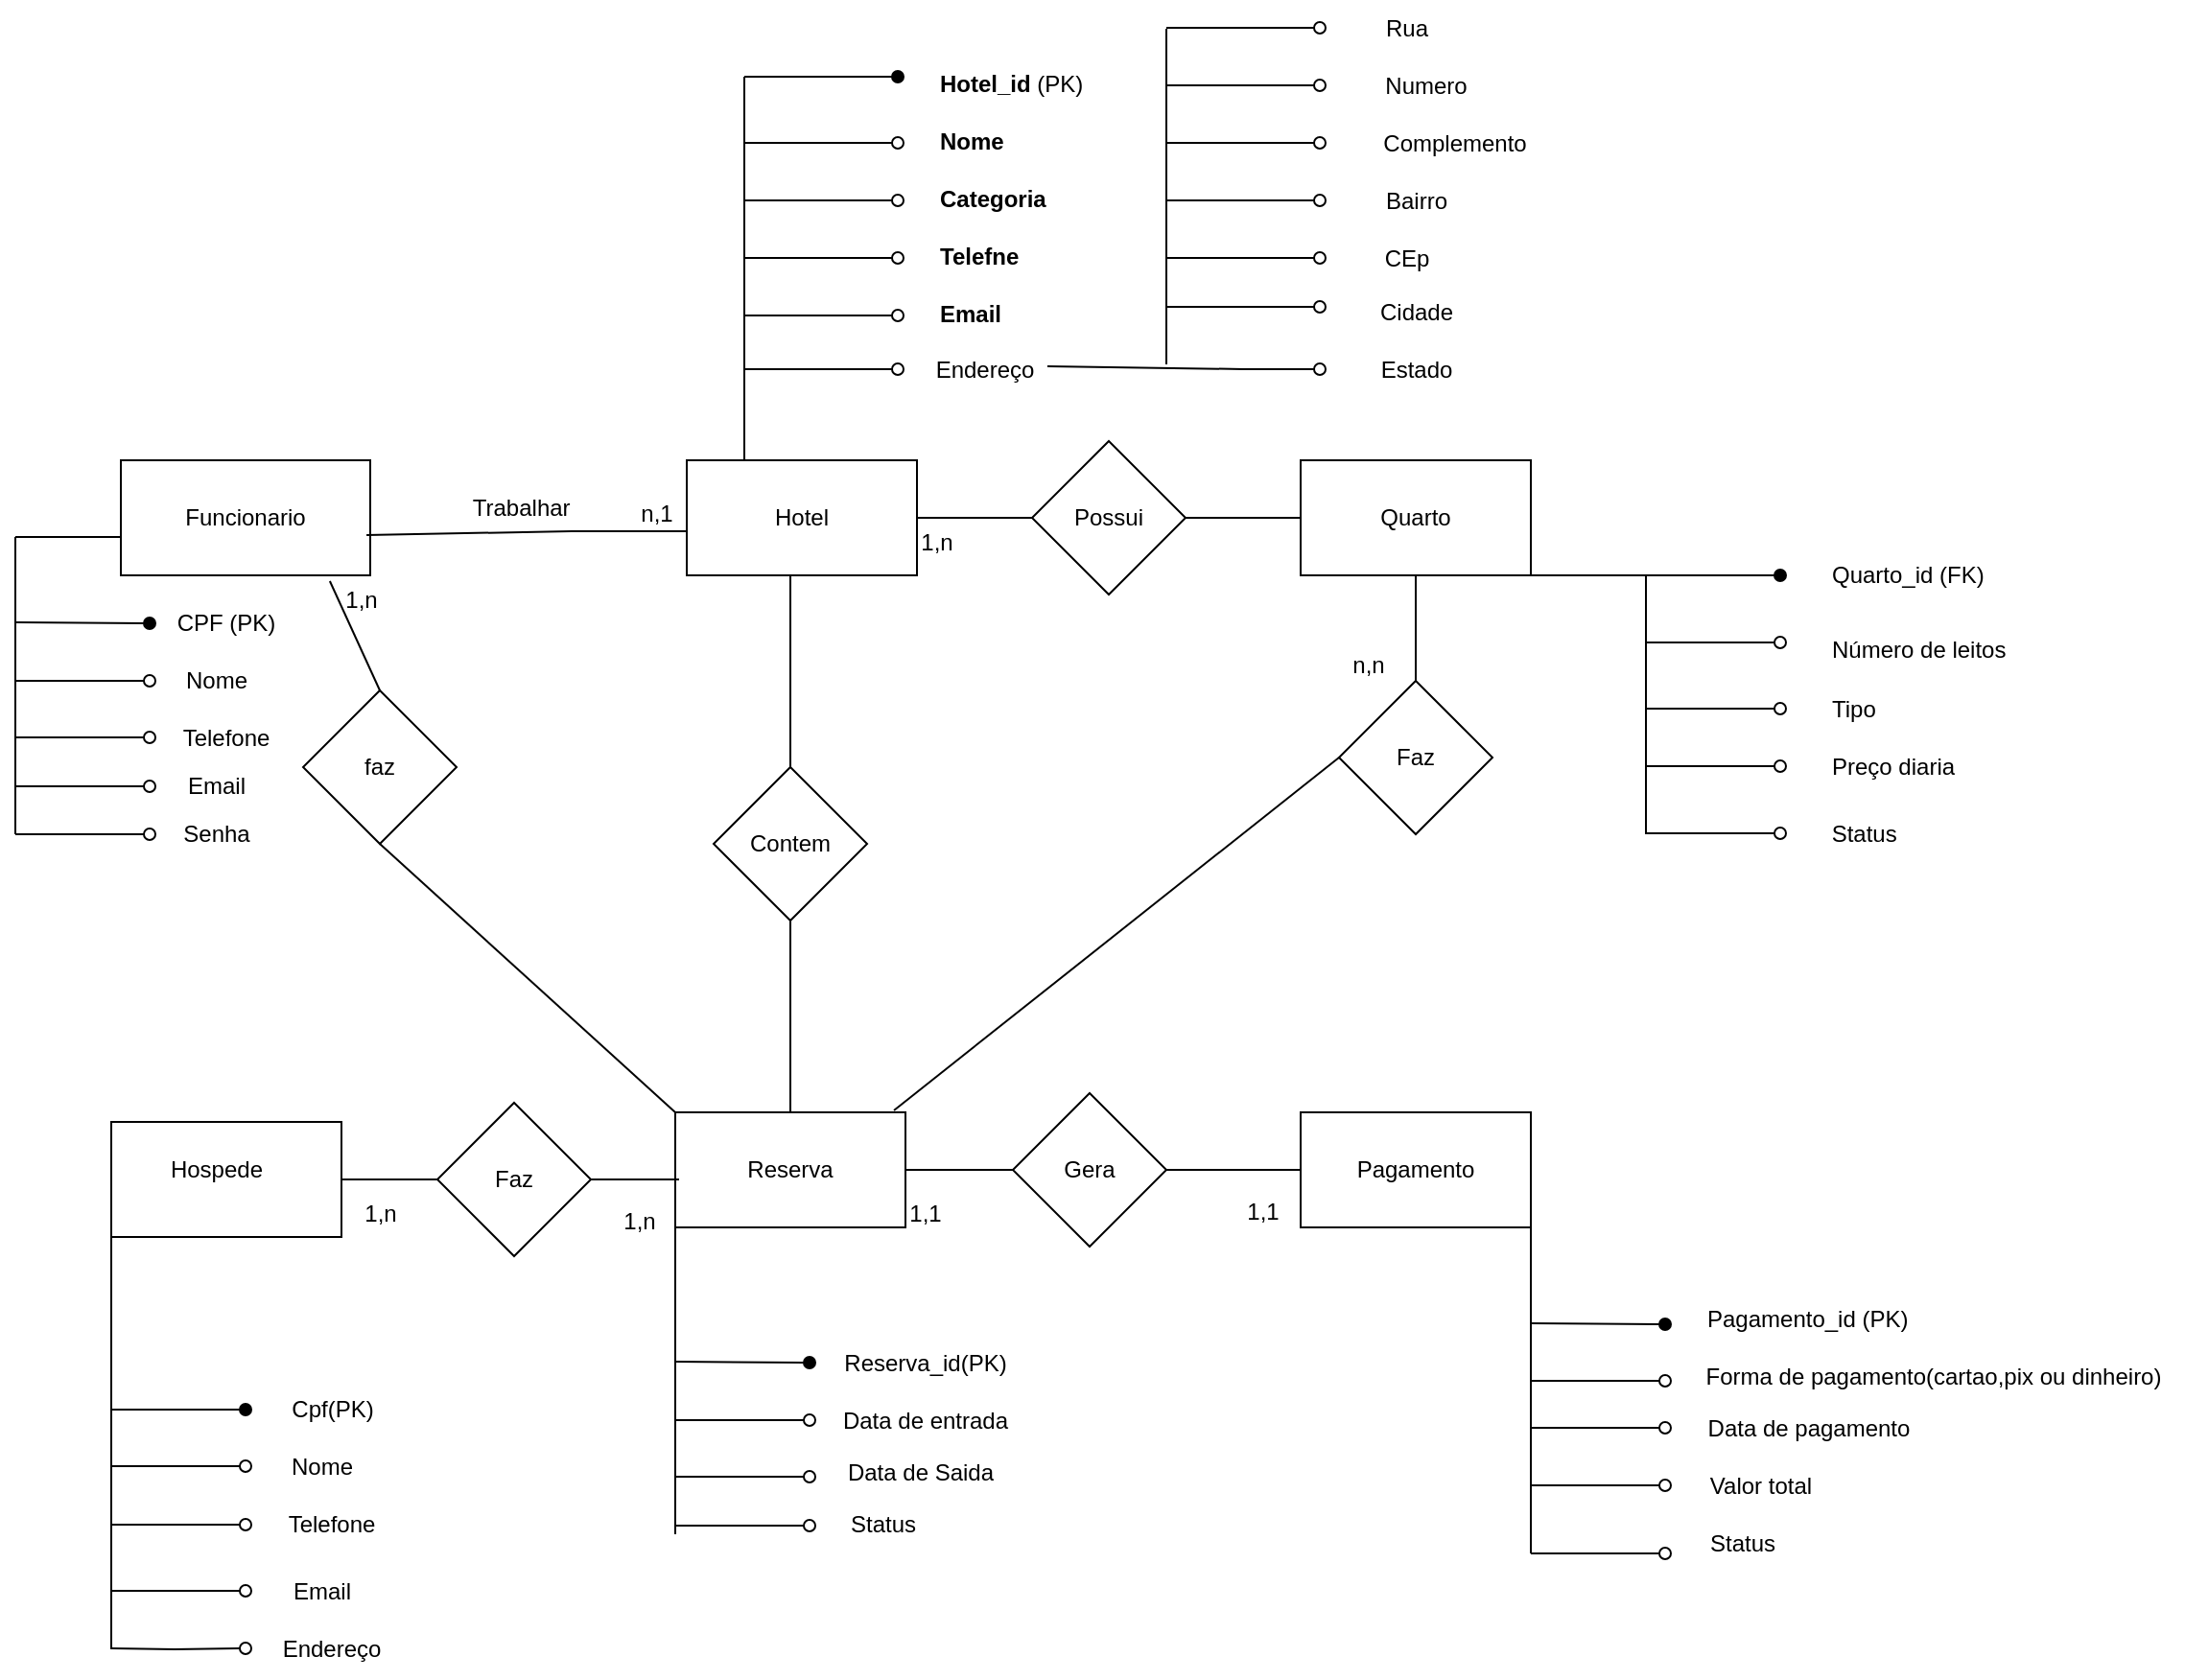 <mxfile version="27.1.6">
  <diagram name="Página-1" id="swd6OtEg_je-IARhZCvN">
    <mxGraphModel dx="1426" dy="829" grid="1" gridSize="10" guides="1" tooltips="1" connect="1" arrows="1" fold="1" page="1" pageScale="1" pageWidth="827" pageHeight="1169" math="0" shadow="0">
      <root>
        <mxCell id="0" />
        <mxCell id="1" parent="0" />
        <mxCell id="vlW-Dl2YAiz6_NuLxh2I-3" value="" style="rounded=0;whiteSpace=wrap;html=1;" vertex="1" parent="1">
          <mxGeometry x="354" y="590" width="120" height="60" as="geometry" />
        </mxCell>
        <mxCell id="vlW-Dl2YAiz6_NuLxh2I-4" value="" style="rounded=0;whiteSpace=wrap;html=1;" vertex="1" parent="1">
          <mxGeometry x="60" y="595" width="120" height="60" as="geometry" />
        </mxCell>
        <mxCell id="vlW-Dl2YAiz6_NuLxh2I-5" value="" style="rounded=0;whiteSpace=wrap;html=1;" vertex="1" parent="1">
          <mxGeometry x="680" y="590" width="120" height="60" as="geometry" />
        </mxCell>
        <mxCell id="vlW-Dl2YAiz6_NuLxh2I-6" value="" style="rounded=0;whiteSpace=wrap;html=1;" vertex="1" parent="1">
          <mxGeometry x="680" y="250" width="120" height="60" as="geometry" />
        </mxCell>
        <mxCell id="vlW-Dl2YAiz6_NuLxh2I-7" value="Hotel" style="rounded=0;whiteSpace=wrap;html=1;" vertex="1" parent="1">
          <mxGeometry x="360" y="250" width="120" height="60" as="geometry" />
        </mxCell>
        <mxCell id="vlW-Dl2YAiz6_NuLxh2I-8" value="&lt;font style=&quot;vertical-align: inherit;&quot;&gt;&lt;font style=&quot;vertical-align: inherit;&quot;&gt;Funcionario&lt;/font&gt;&lt;/font&gt;" style="rounded=0;whiteSpace=wrap;html=1;" vertex="1" parent="1">
          <mxGeometry x="65" y="250" width="130" height="60" as="geometry" />
        </mxCell>
        <mxCell id="vlW-Dl2YAiz6_NuLxh2I-9" value="" style="rhombus;whiteSpace=wrap;html=1;" vertex="1" parent="1">
          <mxGeometry x="530" y="580" width="80" height="80" as="geometry" />
        </mxCell>
        <mxCell id="vlW-Dl2YAiz6_NuLxh2I-10" value="Possui" style="rhombus;whiteSpace=wrap;html=1;" vertex="1" parent="1">
          <mxGeometry x="540" y="240" width="80" height="80" as="geometry" />
        </mxCell>
        <mxCell id="vlW-Dl2YAiz6_NuLxh2I-11" value="Nome" style="text;html=1;align=center;verticalAlign=middle;whiteSpace=wrap;rounded=0;" vertex="1" parent="1">
          <mxGeometry x="85" y="350" width="60" height="30" as="geometry" />
        </mxCell>
        <mxCell id="vlW-Dl2YAiz6_NuLxh2I-12" value="Pagamento" style="text;html=1;align=center;verticalAlign=middle;whiteSpace=wrap;rounded=0;" vertex="1" parent="1">
          <mxGeometry x="710" y="605" width="60" height="30" as="geometry" />
        </mxCell>
        <mxCell id="vlW-Dl2YAiz6_NuLxh2I-13" value="Gera" style="text;html=1;align=center;verticalAlign=middle;whiteSpace=wrap;rounded=0;" vertex="1" parent="1">
          <mxGeometry x="540" y="605" width="60" height="30" as="geometry" />
        </mxCell>
        <mxCell id="vlW-Dl2YAiz6_NuLxh2I-14" value="Reserva" style="text;html=1;align=center;verticalAlign=middle;whiteSpace=wrap;rounded=0;" vertex="1" parent="1">
          <mxGeometry x="384" y="605" width="60" height="30" as="geometry" />
        </mxCell>
        <mxCell id="vlW-Dl2YAiz6_NuLxh2I-15" value="Hospede" style="text;html=1;align=center;verticalAlign=middle;whiteSpace=wrap;rounded=0;" vertex="1" parent="1">
          <mxGeometry x="85" y="605" width="60" height="30" as="geometry" />
        </mxCell>
        <mxCell id="vlW-Dl2YAiz6_NuLxh2I-16" value="" style="endArrow=none;html=1;rounded=0;" edge="1" parent="1">
          <mxGeometry width="50" height="50" relative="1" as="geometry">
            <mxPoint x="185" y="550" as="sourcePoint" />
            <mxPoint x="185" y="550" as="targetPoint" />
          </mxGeometry>
        </mxCell>
        <mxCell id="vlW-Dl2YAiz6_NuLxh2I-17" value="" style="endArrow=none;html=1;rounded=0;" edge="1" parent="1">
          <mxGeometry width="50" height="50" relative="1" as="geometry">
            <mxPoint x="85" y="550" as="sourcePoint" />
            <mxPoint x="85" y="550" as="targetPoint" />
          </mxGeometry>
        </mxCell>
        <mxCell id="vlW-Dl2YAiz6_NuLxh2I-18" value="" style="endArrow=none;html=1;rounded=0;" edge="1" parent="1" source="vlW-Dl2YAiz6_NuLxh2I-20">
          <mxGeometry width="50" height="50" relative="1" as="geometry">
            <mxPoint x="190" y="615" as="sourcePoint" />
            <mxPoint x="356" y="625" as="targetPoint" />
          </mxGeometry>
        </mxCell>
        <mxCell id="vlW-Dl2YAiz6_NuLxh2I-19" value="" style="endArrow=none;html=1;rounded=0;exitX=1;exitY=0.5;exitDx=0;exitDy=0;" edge="1" parent="1" source="vlW-Dl2YAiz6_NuLxh2I-4" target="vlW-Dl2YAiz6_NuLxh2I-20">
          <mxGeometry width="50" height="50" relative="1" as="geometry">
            <mxPoint x="190" y="615" as="sourcePoint" />
            <mxPoint x="260" y="615" as="targetPoint" />
          </mxGeometry>
        </mxCell>
        <mxCell id="vlW-Dl2YAiz6_NuLxh2I-20" value="Faz" style="rhombus;whiteSpace=wrap;html=1;" vertex="1" parent="1">
          <mxGeometry x="230" y="585" width="80" height="80" as="geometry" />
        </mxCell>
        <mxCell id="vlW-Dl2YAiz6_NuLxh2I-21" value="" style="endArrow=none;html=1;rounded=0;entryX=0;entryY=0.5;entryDx=0;entryDy=0;exitX=1;exitY=0.5;exitDx=0;exitDy=0;" edge="1" parent="1" source="vlW-Dl2YAiz6_NuLxh2I-10" target="vlW-Dl2YAiz6_NuLxh2I-6">
          <mxGeometry width="50" height="50" relative="1" as="geometry">
            <mxPoint x="630" y="320" as="sourcePoint" />
            <mxPoint x="690" y="280" as="targetPoint" />
          </mxGeometry>
        </mxCell>
        <mxCell id="vlW-Dl2YAiz6_NuLxh2I-22" value="" style="endArrow=none;html=1;rounded=0;entryX=0;entryY=0.5;entryDx=0;entryDy=0;exitX=1;exitY=0.5;exitDx=0;exitDy=0;" edge="1" parent="1" source="vlW-Dl2YAiz6_NuLxh2I-7" target="vlW-Dl2YAiz6_NuLxh2I-10">
          <mxGeometry width="50" height="50" relative="1" as="geometry">
            <mxPoint x="474" y="300" as="sourcePoint" />
            <mxPoint x="524" y="250" as="targetPoint" />
          </mxGeometry>
        </mxCell>
        <mxCell id="vlW-Dl2YAiz6_NuLxh2I-23" value="" style="endArrow=none;html=1;rounded=0;startArrow=oval;startFill=1;" edge="1" parent="1">
          <mxGeometry width="50" height="50" relative="1" as="geometry">
            <mxPoint x="80" y="335" as="sourcePoint" />
            <mxPoint x="10" y="334.5" as="targetPoint" />
          </mxGeometry>
        </mxCell>
        <mxCell id="vlW-Dl2YAiz6_NuLxh2I-24" value="" style="endArrow=none;html=1;rounded=0;startArrow=oval;startFill=0;" edge="1" parent="1">
          <mxGeometry width="50" height="50" relative="1" as="geometry">
            <mxPoint x="80" y="365" as="sourcePoint" />
            <mxPoint x="10" y="365" as="targetPoint" />
          </mxGeometry>
        </mxCell>
        <mxCell id="vlW-Dl2YAiz6_NuLxh2I-25" value="" style="endArrow=none;html=1;rounded=0;startArrow=oval;startFill=0;" edge="1" parent="1">
          <mxGeometry width="50" height="50" relative="1" as="geometry">
            <mxPoint x="80" y="394.5" as="sourcePoint" />
            <mxPoint x="10" y="394.5" as="targetPoint" />
          </mxGeometry>
        </mxCell>
        <mxCell id="vlW-Dl2YAiz6_NuLxh2I-26" value="" style="endArrow=none;html=1;rounded=0;startArrow=oval;startFill=0;" edge="1" parent="1">
          <mxGeometry width="50" height="50" relative="1" as="geometry">
            <mxPoint x="80" y="420" as="sourcePoint" />
            <mxPoint x="10" y="420" as="targetPoint" />
          </mxGeometry>
        </mxCell>
        <mxCell id="vlW-Dl2YAiz6_NuLxh2I-27" value="" style="endArrow=none;html=1;rounded=0;startArrow=oval;startFill=0;" edge="1" parent="1">
          <mxGeometry width="50" height="50" relative="1" as="geometry">
            <mxPoint x="80" y="445" as="sourcePoint" />
            <mxPoint x="10" y="445" as="targetPoint" />
          </mxGeometry>
        </mxCell>
        <mxCell id="vlW-Dl2YAiz6_NuLxh2I-28" value="Email" style="text;html=1;align=center;verticalAlign=middle;whiteSpace=wrap;rounded=0;" vertex="1" parent="1">
          <mxGeometry x="85" y="395" width="60" height="50" as="geometry" />
        </mxCell>
        <mxCell id="vlW-Dl2YAiz6_NuLxh2I-29" value="Senha" style="text;html=1;align=center;verticalAlign=middle;whiteSpace=wrap;rounded=0;" vertex="1" parent="1">
          <mxGeometry x="85" y="430" width="60" height="30" as="geometry" />
        </mxCell>
        <mxCell id="vlW-Dl2YAiz6_NuLxh2I-30" value="Telefone" style="text;html=1;align=center;verticalAlign=middle;whiteSpace=wrap;rounded=0;" vertex="1" parent="1">
          <mxGeometry x="90" y="380" width="60" height="30" as="geometry" />
        </mxCell>
        <mxCell id="vlW-Dl2YAiz6_NuLxh2I-31" value="CPF (PK)" style="text;html=1;align=center;verticalAlign=middle;whiteSpace=wrap;rounded=0;" vertex="1" parent="1">
          <mxGeometry x="90" y="320" width="60" height="30" as="geometry" />
        </mxCell>
        <mxCell id="vlW-Dl2YAiz6_NuLxh2I-32" value="" style="endArrow=none;html=1;rounded=0;" edge="1" parent="1">
          <mxGeometry width="50" height="50" relative="1" as="geometry">
            <mxPoint x="10" y="445" as="sourcePoint" />
            <mxPoint x="10" y="290" as="targetPoint" />
          </mxGeometry>
        </mxCell>
        <mxCell id="vlW-Dl2YAiz6_NuLxh2I-33" value="" style="endArrow=none;html=1;rounded=0;" edge="1" parent="1">
          <mxGeometry width="50" height="50" relative="1" as="geometry">
            <mxPoint x="10" y="290" as="sourcePoint" />
            <mxPoint x="65" y="290" as="targetPoint" />
          </mxGeometry>
        </mxCell>
        <mxCell id="vlW-Dl2YAiz6_NuLxh2I-34" value="" style="endArrow=none;html=1;rounded=0;exitX=0.985;exitY=0.65;exitDx=0;exitDy=0;exitPerimeter=0;entryX=0;entryY=0.617;entryDx=0;entryDy=0;entryPerimeter=0;" edge="1" parent="1" source="vlW-Dl2YAiz6_NuLxh2I-8" target="vlW-Dl2YAiz6_NuLxh2I-7">
          <mxGeometry width="50" height="50" relative="1" as="geometry">
            <mxPoint x="310" y="320" as="sourcePoint" />
            <mxPoint x="330" y="250" as="targetPoint" />
            <Array as="points">
              <mxPoint x="300" y="287" />
            </Array>
          </mxGeometry>
        </mxCell>
        <mxCell id="vlW-Dl2YAiz6_NuLxh2I-35" value="&lt;font style=&quot;vertical-align: inherit;&quot;&gt;&lt;font style=&quot;vertical-align: inherit;&quot;&gt;Trabalhar&amp;nbsp;&lt;/font&gt;&lt;/font&gt;" style="text;html=1;align=center;verticalAlign=middle;resizable=0;points=[];autosize=1;strokeColor=none;fillColor=none;" vertex="1" parent="1">
          <mxGeometry x="235" y="260" width="80" height="30" as="geometry" />
        </mxCell>
        <mxCell id="vlW-Dl2YAiz6_NuLxh2I-36" value="Quarto" style="text;html=1;align=center;verticalAlign=middle;whiteSpace=wrap;rounded=0;" vertex="1" parent="1">
          <mxGeometry x="710" y="265" width="60" height="30" as="geometry" />
        </mxCell>
        <mxCell id="vlW-Dl2YAiz6_NuLxh2I-37" value="" style="endArrow=none;html=1;rounded=0;startArrow=oval;startFill=1;entryX=1;entryY=1;entryDx=0;entryDy=0;" edge="1" parent="1" target="vlW-Dl2YAiz6_NuLxh2I-6">
          <mxGeometry width="50" height="50" relative="1" as="geometry">
            <mxPoint x="930" y="310" as="sourcePoint" />
            <mxPoint x="860" y="309.5" as="targetPoint" />
          </mxGeometry>
        </mxCell>
        <mxCell id="vlW-Dl2YAiz6_NuLxh2I-38" value="" style="endArrow=none;html=1;rounded=0;startArrow=oval;startFill=0;" edge="1" parent="1">
          <mxGeometry width="50" height="50" relative="1" as="geometry">
            <mxPoint x="930" y="345" as="sourcePoint" />
            <mxPoint x="860" y="345" as="targetPoint" />
          </mxGeometry>
        </mxCell>
        <mxCell id="vlW-Dl2YAiz6_NuLxh2I-39" value="" style="endArrow=none;html=1;rounded=0;startArrow=oval;startFill=0;" edge="1" parent="1">
          <mxGeometry width="50" height="50" relative="1" as="geometry">
            <mxPoint x="930" y="379.5" as="sourcePoint" />
            <mxPoint x="860" y="379.5" as="targetPoint" />
          </mxGeometry>
        </mxCell>
        <mxCell id="vlW-Dl2YAiz6_NuLxh2I-40" value="" style="endArrow=none;html=1;rounded=0;startArrow=oval;startFill=0;" edge="1" parent="1">
          <mxGeometry width="50" height="50" relative="1" as="geometry">
            <mxPoint x="930" y="409.5" as="sourcePoint" />
            <mxPoint x="860" y="409.5" as="targetPoint" />
          </mxGeometry>
        </mxCell>
        <mxCell id="vlW-Dl2YAiz6_NuLxh2I-41" value="" style="endArrow=none;html=1;rounded=0;startArrow=oval;startFill=0;" edge="1" parent="1">
          <mxGeometry width="50" height="50" relative="1" as="geometry">
            <mxPoint x="930" y="444.5" as="sourcePoint" />
            <mxPoint x="860" y="444.5" as="targetPoint" />
            <Array as="points">
              <mxPoint x="900" y="444.5" />
            </Array>
          </mxGeometry>
        </mxCell>
        <mxCell id="vlW-Dl2YAiz6_NuLxh2I-42" value="Quarto_id (FK)" style="text;html=1;align=left;verticalAlign=middle;resizable=0;points=[];autosize=1;strokeColor=none;fillColor=none;" vertex="1" parent="1">
          <mxGeometry x="955" y="295" width="100" height="30" as="geometry" />
        </mxCell>
        <mxCell id="vlW-Dl2YAiz6_NuLxh2I-43" value="Número de leitos" style="text;whiteSpace=wrap;align=left;" vertex="1" parent="1">
          <mxGeometry x="955" y="335" width="110" height="40" as="geometry" />
        </mxCell>
        <mxCell id="vlW-Dl2YAiz6_NuLxh2I-44" value="Tipo&amp;nbsp;" style="text;html=1;align=left;verticalAlign=middle;resizable=0;points=[];autosize=1;strokeColor=none;fillColor=none;" vertex="1" parent="1">
          <mxGeometry x="955" y="365" width="50" height="30" as="geometry" />
        </mxCell>
        <mxCell id="vlW-Dl2YAiz6_NuLxh2I-45" value="Preço diaria" style="text;html=1;align=left;verticalAlign=middle;resizable=0;points=[];autosize=1;strokeColor=none;fillColor=none;" vertex="1" parent="1">
          <mxGeometry x="955" y="395" width="90" height="30" as="geometry" />
        </mxCell>
        <mxCell id="vlW-Dl2YAiz6_NuLxh2I-46" value="Status&amp;nbsp;" style="text;html=1;align=center;verticalAlign=middle;resizable=0;points=[];autosize=1;strokeColor=none;fillColor=none;" vertex="1" parent="1">
          <mxGeometry x="945" y="430" width="60" height="30" as="geometry" />
        </mxCell>
        <mxCell id="vlW-Dl2YAiz6_NuLxh2I-47" value="" style="endArrow=none;html=1;rounded=0;startArrow=oval;startFill=1;" edge="1" parent="1">
          <mxGeometry width="50" height="50" relative="1" as="geometry">
            <mxPoint x="470" y="50" as="sourcePoint" />
            <mxPoint x="390" y="50" as="targetPoint" />
          </mxGeometry>
        </mxCell>
        <mxCell id="vlW-Dl2YAiz6_NuLxh2I-48" value="" style="endArrow=none;html=1;rounded=0;startArrow=oval;startFill=0;" edge="1" parent="1">
          <mxGeometry width="50" height="50" relative="1" as="geometry">
            <mxPoint x="470" y="144.5" as="sourcePoint" />
            <mxPoint x="390" y="144.5" as="targetPoint" />
          </mxGeometry>
        </mxCell>
        <mxCell id="vlW-Dl2YAiz6_NuLxh2I-49" value="" style="endArrow=none;html=1;rounded=0;startArrow=oval;startFill=0;" edge="1" parent="1">
          <mxGeometry width="50" height="50" relative="1" as="geometry">
            <mxPoint x="470" y="174.5" as="sourcePoint" />
            <mxPoint x="390" y="174.5" as="targetPoint" />
            <Array as="points">
              <mxPoint x="430" y="174.5" />
            </Array>
          </mxGeometry>
        </mxCell>
        <mxCell id="vlW-Dl2YAiz6_NuLxh2I-50" value="" style="endArrow=none;html=1;rounded=0;startArrow=oval;startFill=0;" edge="1" parent="1">
          <mxGeometry width="50" height="50" relative="1" as="geometry">
            <mxPoint x="470" y="114.5" as="sourcePoint" />
            <mxPoint x="390" y="114.5" as="targetPoint" />
          </mxGeometry>
        </mxCell>
        <mxCell id="vlW-Dl2YAiz6_NuLxh2I-51" value="" style="endArrow=none;html=1;rounded=0;startArrow=oval;startFill=0;" edge="1" parent="1">
          <mxGeometry width="50" height="50" relative="1" as="geometry">
            <mxPoint x="470" y="84.5" as="sourcePoint" />
            <mxPoint x="390" y="84.5" as="targetPoint" />
          </mxGeometry>
        </mxCell>
        <mxCell id="vlW-Dl2YAiz6_NuLxh2I-52" value="&lt;strong data-start=&quot;353&quot; data-end=&quot;365&quot;&gt;Hotel_id&lt;/strong&gt; (PK)" style="text;whiteSpace=wrap;html=1;" vertex="1" parent="1">
          <mxGeometry x="490" y="40" width="110" height="40" as="geometry" />
        </mxCell>
        <mxCell id="vlW-Dl2YAiz6_NuLxh2I-53" value="&lt;b&gt;Nome&lt;/b&gt;" style="text;whiteSpace=wrap;html=1;" vertex="1" parent="1">
          <mxGeometry x="490" y="70" width="110" height="40" as="geometry" />
        </mxCell>
        <mxCell id="vlW-Dl2YAiz6_NuLxh2I-54" value="&lt;b&gt;Categoria&lt;/b&gt;" style="text;whiteSpace=wrap;html=1;" vertex="1" parent="1">
          <mxGeometry x="490" y="100" width="110" height="40" as="geometry" />
        </mxCell>
        <mxCell id="vlW-Dl2YAiz6_NuLxh2I-55" value="&lt;b&gt;Telefne&lt;/b&gt;" style="text;whiteSpace=wrap;html=1;" vertex="1" parent="1">
          <mxGeometry x="490" y="130" width="110" height="40" as="geometry" />
        </mxCell>
        <mxCell id="vlW-Dl2YAiz6_NuLxh2I-56" value="&lt;b&gt;Email&lt;/b&gt;" style="text;whiteSpace=wrap;html=1;" vertex="1" parent="1">
          <mxGeometry x="490" y="160" width="110" height="40" as="geometry" />
        </mxCell>
        <mxCell id="vlW-Dl2YAiz6_NuLxh2I-57" value="" style="endArrow=none;html=1;rounded=0;startArrow=oval;startFill=0;" edge="1" parent="1">
          <mxGeometry width="50" height="50" relative="1" as="geometry">
            <mxPoint x="470" y="202.5" as="sourcePoint" />
            <mxPoint x="390" y="202.5" as="targetPoint" />
            <Array as="points">
              <mxPoint x="430" y="202.5" />
            </Array>
          </mxGeometry>
        </mxCell>
        <mxCell id="vlW-Dl2YAiz6_NuLxh2I-58" value="Endereço" style="text;html=1;align=center;verticalAlign=middle;resizable=0;points=[];autosize=1;strokeColor=none;fillColor=none;" vertex="1" parent="1">
          <mxGeometry x="480" y="188" width="70" height="30" as="geometry" />
        </mxCell>
        <mxCell id="vlW-Dl2YAiz6_NuLxh2I-59" value="" style="endArrow=none;html=1;rounded=0;startArrow=oval;startFill=0;" edge="1" parent="1">
          <mxGeometry width="50" height="50" relative="1" as="geometry">
            <mxPoint x="690" y="24.5" as="sourcePoint" />
            <mxPoint x="610" y="24.5" as="targetPoint" />
          </mxGeometry>
        </mxCell>
        <mxCell id="vlW-Dl2YAiz6_NuLxh2I-60" value="" style="endArrow=none;html=1;rounded=0;startArrow=oval;startFill=0;" edge="1" parent="1">
          <mxGeometry width="50" height="50" relative="1" as="geometry">
            <mxPoint x="690" y="114.5" as="sourcePoint" />
            <mxPoint x="610" y="114.5" as="targetPoint" />
          </mxGeometry>
        </mxCell>
        <mxCell id="vlW-Dl2YAiz6_NuLxh2I-61" value="" style="endArrow=none;html=1;rounded=0;startArrow=oval;startFill=0;" edge="1" parent="1">
          <mxGeometry width="50" height="50" relative="1" as="geometry">
            <mxPoint x="690" y="144.5" as="sourcePoint" />
            <mxPoint x="610" y="144.5" as="targetPoint" />
            <Array as="points">
              <mxPoint x="650" y="144.5" />
            </Array>
          </mxGeometry>
        </mxCell>
        <mxCell id="vlW-Dl2YAiz6_NuLxh2I-62" value="" style="endArrow=none;html=1;rounded=0;startArrow=oval;startFill=0;" edge="1" parent="1">
          <mxGeometry width="50" height="50" relative="1" as="geometry">
            <mxPoint x="690" y="84.5" as="sourcePoint" />
            <mxPoint x="610" y="84.5" as="targetPoint" />
          </mxGeometry>
        </mxCell>
        <mxCell id="vlW-Dl2YAiz6_NuLxh2I-63" value="" style="endArrow=none;html=1;rounded=0;startArrow=oval;startFill=0;" edge="1" parent="1">
          <mxGeometry width="50" height="50" relative="1" as="geometry">
            <mxPoint x="690" y="54.5" as="sourcePoint" />
            <mxPoint x="610" y="54.5" as="targetPoint" />
          </mxGeometry>
        </mxCell>
        <mxCell id="vlW-Dl2YAiz6_NuLxh2I-64" value="" style="endArrow=none;html=1;rounded=0;startArrow=oval;startFill=0;" edge="1" parent="1">
          <mxGeometry width="50" height="50" relative="1" as="geometry">
            <mxPoint x="690" y="170" as="sourcePoint" />
            <mxPoint x="610" y="170" as="targetPoint" />
            <Array as="points">
              <mxPoint x="650" y="170" />
            </Array>
          </mxGeometry>
        </mxCell>
        <mxCell id="vlW-Dl2YAiz6_NuLxh2I-65" value="Rua" style="text;html=1;align=center;verticalAlign=middle;resizable=0;points=[];autosize=1;strokeColor=none;fillColor=none;" vertex="1" parent="1">
          <mxGeometry x="710" y="10" width="50" height="30" as="geometry" />
        </mxCell>
        <mxCell id="vlW-Dl2YAiz6_NuLxh2I-66" value="CEp" style="text;html=1;align=center;verticalAlign=middle;resizable=0;points=[];autosize=1;strokeColor=none;fillColor=none;" vertex="1" parent="1">
          <mxGeometry x="710" y="130" width="50" height="30" as="geometry" />
        </mxCell>
        <mxCell id="vlW-Dl2YAiz6_NuLxh2I-67" value="Bairro" style="text;html=1;align=center;verticalAlign=middle;resizable=0;points=[];autosize=1;strokeColor=none;fillColor=none;" vertex="1" parent="1">
          <mxGeometry x="710" y="100" width="60" height="30" as="geometry" />
        </mxCell>
        <mxCell id="vlW-Dl2YAiz6_NuLxh2I-68" value="Complemento" style="text;html=1;align=center;verticalAlign=middle;resizable=0;points=[];autosize=1;strokeColor=none;fillColor=none;" vertex="1" parent="1">
          <mxGeometry x="710" y="70" width="100" height="30" as="geometry" />
        </mxCell>
        <mxCell id="vlW-Dl2YAiz6_NuLxh2I-69" value="Numero" style="text;html=1;align=center;verticalAlign=middle;resizable=0;points=[];autosize=1;strokeColor=none;fillColor=none;" vertex="1" parent="1">
          <mxGeometry x="710" y="40" width="70" height="30" as="geometry" />
        </mxCell>
        <mxCell id="vlW-Dl2YAiz6_NuLxh2I-70" value="Estado" style="text;html=1;align=center;verticalAlign=middle;resizable=0;points=[];autosize=1;strokeColor=none;fillColor=none;" vertex="1" parent="1">
          <mxGeometry x="710" y="188" width="60" height="30" as="geometry" />
        </mxCell>
        <mxCell id="vlW-Dl2YAiz6_NuLxh2I-71" value="Cidade" style="text;html=1;align=center;verticalAlign=middle;resizable=0;points=[];autosize=1;strokeColor=none;fillColor=none;" vertex="1" parent="1">
          <mxGeometry x="710" y="158" width="60" height="30" as="geometry" />
        </mxCell>
        <mxCell id="vlW-Dl2YAiz6_NuLxh2I-72" value="" style="endArrow=none;html=1;rounded=0;startArrow=oval;startFill=0;entryX=0.971;entryY=0.433;entryDx=0;entryDy=0;entryPerimeter=0;" edge="1" parent="1" target="vlW-Dl2YAiz6_NuLxh2I-58">
          <mxGeometry width="50" height="50" relative="1" as="geometry">
            <mxPoint x="690" y="202.5" as="sourcePoint" />
            <mxPoint x="610" y="203" as="targetPoint" />
            <Array as="points">
              <mxPoint x="650" y="202.5" />
            </Array>
          </mxGeometry>
        </mxCell>
        <mxCell id="vlW-Dl2YAiz6_NuLxh2I-73" value="" style="endArrow=none;html=1;rounded=0;" edge="1" parent="1">
          <mxGeometry width="50" height="50" relative="1" as="geometry">
            <mxPoint x="390" y="250" as="sourcePoint" />
            <mxPoint x="390" y="50" as="targetPoint" />
          </mxGeometry>
        </mxCell>
        <mxCell id="vlW-Dl2YAiz6_NuLxh2I-74" value="" style="endArrow=none;html=1;rounded=0;" edge="1" parent="1">
          <mxGeometry width="50" height="50" relative="1" as="geometry">
            <mxPoint x="610" y="200" as="sourcePoint" />
            <mxPoint x="610" y="25" as="targetPoint" />
          </mxGeometry>
        </mxCell>
        <mxCell id="vlW-Dl2YAiz6_NuLxh2I-75" value="Faz" style="rhombus;whiteSpace=wrap;html=1;" vertex="1" parent="1">
          <mxGeometry x="700" y="365" width="80" height="80" as="geometry" />
        </mxCell>
        <mxCell id="vlW-Dl2YAiz6_NuLxh2I-76" value="" style="endArrow=none;html=1;rounded=0;" edge="1" parent="1">
          <mxGeometry width="50" height="50" relative="1" as="geometry">
            <mxPoint x="860" y="445" as="sourcePoint" />
            <mxPoint x="860" y="310" as="targetPoint" />
          </mxGeometry>
        </mxCell>
        <mxCell id="vlW-Dl2YAiz6_NuLxh2I-77" value="" style="endArrow=none;html=1;rounded=0;entryX=0.5;entryY=1;entryDx=0;entryDy=0;exitX=0.5;exitY=0;exitDx=0;exitDy=0;" edge="1" parent="1" source="vlW-Dl2YAiz6_NuLxh2I-75" target="vlW-Dl2YAiz6_NuLxh2I-6">
          <mxGeometry width="50" height="50" relative="1" as="geometry">
            <mxPoint x="739.5" y="405" as="sourcePoint" />
            <mxPoint x="739.5" y="335" as="targetPoint" />
          </mxGeometry>
        </mxCell>
        <mxCell id="vlW-Dl2YAiz6_NuLxh2I-78" value="" style="endArrow=none;html=1;rounded=0;exitX=0.95;exitY=-0.017;exitDx=0;exitDy=0;exitPerimeter=0;entryX=0;entryY=0.5;entryDx=0;entryDy=0;" edge="1" parent="1" source="vlW-Dl2YAiz6_NuLxh2I-3" target="vlW-Dl2YAiz6_NuLxh2I-75">
          <mxGeometry width="50" height="50" relative="1" as="geometry">
            <mxPoint x="630" y="530" as="sourcePoint" />
            <mxPoint x="690" y="450" as="targetPoint" />
          </mxGeometry>
        </mxCell>
        <mxCell id="vlW-Dl2YAiz6_NuLxh2I-79" value="" style="endArrow=none;html=1;rounded=0;entryX=0;entryY=0.5;entryDx=0;entryDy=0;exitX=1;exitY=0.5;exitDx=0;exitDy=0;" edge="1" parent="1" source="vlW-Dl2YAiz6_NuLxh2I-9" target="vlW-Dl2YAiz6_NuLxh2I-5">
          <mxGeometry width="50" height="50" relative="1" as="geometry">
            <mxPoint x="630" y="530" as="sourcePoint" />
            <mxPoint x="680" y="480" as="targetPoint" />
          </mxGeometry>
        </mxCell>
        <mxCell id="vlW-Dl2YAiz6_NuLxh2I-80" value="" style="endArrow=none;html=1;rounded=0;entryX=0;entryY=0.5;entryDx=0;entryDy=0;exitX=1;exitY=0.5;exitDx=0;exitDy=0;" edge="1" parent="1" source="vlW-Dl2YAiz6_NuLxh2I-3" target="vlW-Dl2YAiz6_NuLxh2I-9">
          <mxGeometry width="50" height="50" relative="1" as="geometry">
            <mxPoint x="470" y="630" as="sourcePoint" />
            <mxPoint x="520" y="580" as="targetPoint" />
          </mxGeometry>
        </mxCell>
        <mxCell id="vlW-Dl2YAiz6_NuLxh2I-81" value="Nome" style="text;html=1;align=center;verticalAlign=middle;whiteSpace=wrap;rounded=0;" vertex="1" parent="1">
          <mxGeometry x="140" y="760" width="60" height="30" as="geometry" />
        </mxCell>
        <mxCell id="vlW-Dl2YAiz6_NuLxh2I-82" value="" style="endArrow=none;html=1;rounded=0;startArrow=oval;startFill=1;entryX=1;entryY=1;entryDx=0;entryDy=0;" edge="1" parent="1">
          <mxGeometry width="50" height="50" relative="1" as="geometry">
            <mxPoint x="130" y="745" as="sourcePoint" />
            <mxPoint x="60" y="745" as="targetPoint" />
          </mxGeometry>
        </mxCell>
        <mxCell id="vlW-Dl2YAiz6_NuLxh2I-83" value="" style="endArrow=none;html=1;rounded=0;startArrow=oval;startFill=0;" edge="1" parent="1">
          <mxGeometry width="50" height="50" relative="1" as="geometry">
            <mxPoint x="130" y="774.5" as="sourcePoint" />
            <mxPoint x="60" y="774.5" as="targetPoint" />
          </mxGeometry>
        </mxCell>
        <mxCell id="vlW-Dl2YAiz6_NuLxh2I-84" value="" style="endArrow=none;html=1;rounded=0;startArrow=oval;startFill=0;" edge="1" parent="1">
          <mxGeometry width="50" height="50" relative="1" as="geometry">
            <mxPoint x="130" y="805" as="sourcePoint" />
            <mxPoint x="60" y="805" as="targetPoint" />
          </mxGeometry>
        </mxCell>
        <mxCell id="vlW-Dl2YAiz6_NuLxh2I-85" value="" style="endArrow=none;html=1;rounded=0;startArrow=oval;startFill=0;" edge="1" parent="1">
          <mxGeometry width="50" height="50" relative="1" as="geometry">
            <mxPoint x="130" y="839.5" as="sourcePoint" />
            <mxPoint x="60" y="839.5" as="targetPoint" />
          </mxGeometry>
        </mxCell>
        <mxCell id="vlW-Dl2YAiz6_NuLxh2I-86" value="" style="endArrow=none;html=1;rounded=0;startArrow=oval;startFill=0;" edge="1" parent="1">
          <mxGeometry width="50" height="50" relative="1" as="geometry">
            <mxPoint x="130" y="869.5" as="sourcePoint" />
            <mxPoint x="60" y="869.5" as="targetPoint" />
            <Array as="points">
              <mxPoint x="93" y="870" />
            </Array>
          </mxGeometry>
        </mxCell>
        <mxCell id="vlW-Dl2YAiz6_NuLxh2I-87" value="Email" style="text;html=1;align=center;verticalAlign=middle;whiteSpace=wrap;rounded=0;" vertex="1" parent="1">
          <mxGeometry x="140" y="815" width="60" height="50" as="geometry" />
        </mxCell>
        <mxCell id="vlW-Dl2YAiz6_NuLxh2I-88" value="Endereço" style="text;html=1;align=center;verticalAlign=middle;whiteSpace=wrap;rounded=0;" vertex="1" parent="1">
          <mxGeometry x="145" y="855" width="60" height="30" as="geometry" />
        </mxCell>
        <mxCell id="vlW-Dl2YAiz6_NuLxh2I-89" value="Telefone" style="text;html=1;align=center;verticalAlign=middle;whiteSpace=wrap;rounded=0;" vertex="1" parent="1">
          <mxGeometry x="145" y="790" width="60" height="30" as="geometry" />
        </mxCell>
        <mxCell id="vlW-Dl2YAiz6_NuLxh2I-90" value="" style="endArrow=none;html=1;rounded=0;" edge="1" parent="1">
          <mxGeometry width="50" height="50" relative="1" as="geometry">
            <mxPoint x="60" y="865" as="sourcePoint" />
            <mxPoint x="60" y="745" as="targetPoint" />
          </mxGeometry>
        </mxCell>
        <mxCell id="vlW-Dl2YAiz6_NuLxh2I-91" value="Cpf(PK)" style="text;html=1;align=center;verticalAlign=middle;resizable=0;points=[];autosize=1;strokeColor=none;fillColor=none;" vertex="1" parent="1">
          <mxGeometry x="140" y="730" width="70" height="30" as="geometry" />
        </mxCell>
        <mxCell id="vlW-Dl2YAiz6_NuLxh2I-92" value="Data de entrada" style="text;html=1;align=center;verticalAlign=middle;whiteSpace=wrap;rounded=0;" vertex="1" parent="1">
          <mxGeometry x="423.5" y="735.5" width="121" height="30" as="geometry" />
        </mxCell>
        <mxCell id="vlW-Dl2YAiz6_NuLxh2I-93" value="" style="endArrow=none;html=1;rounded=0;startArrow=oval;startFill=1;" edge="1" parent="1">
          <mxGeometry width="50" height="50" relative="1" as="geometry">
            <mxPoint x="424" y="720.5" as="sourcePoint" />
            <mxPoint x="354" y="720" as="targetPoint" />
          </mxGeometry>
        </mxCell>
        <mxCell id="vlW-Dl2YAiz6_NuLxh2I-94" value="" style="endArrow=none;html=1;rounded=0;startArrow=oval;startFill=0;" edge="1" parent="1">
          <mxGeometry width="50" height="50" relative="1" as="geometry">
            <mxPoint x="424" y="750.5" as="sourcePoint" />
            <mxPoint x="354" y="750.5" as="targetPoint" />
          </mxGeometry>
        </mxCell>
        <mxCell id="vlW-Dl2YAiz6_NuLxh2I-95" value="" style="endArrow=none;html=1;rounded=0;startArrow=oval;startFill=0;" edge="1" parent="1">
          <mxGeometry width="50" height="50" relative="1" as="geometry">
            <mxPoint x="424" y="780" as="sourcePoint" />
            <mxPoint x="354" y="780" as="targetPoint" />
          </mxGeometry>
        </mxCell>
        <mxCell id="vlW-Dl2YAiz6_NuLxh2I-96" value="" style="endArrow=none;html=1;rounded=0;startArrow=oval;startFill=0;" edge="1" parent="1">
          <mxGeometry width="50" height="50" relative="1" as="geometry">
            <mxPoint x="424" y="805.5" as="sourcePoint" />
            <mxPoint x="354" y="805.5" as="targetPoint" />
          </mxGeometry>
        </mxCell>
        <mxCell id="vlW-Dl2YAiz6_NuLxh2I-97" value="Status" style="text;html=1;align=center;verticalAlign=middle;whiteSpace=wrap;rounded=0;" vertex="1" parent="1">
          <mxGeometry x="354" y="780" width="216.5" height="50" as="geometry" />
        </mxCell>
        <mxCell id="vlW-Dl2YAiz6_NuLxh2I-98" value="Data de Saida" style="text;html=1;align=center;verticalAlign=middle;whiteSpace=wrap;rounded=0;" vertex="1" parent="1">
          <mxGeometry x="434" y="765.5" width="96" height="25.5" as="geometry" />
        </mxCell>
        <mxCell id="vlW-Dl2YAiz6_NuLxh2I-99" value="" style="endArrow=none;html=1;rounded=0;entryX=0;entryY=1;entryDx=0;entryDy=0;" edge="1" parent="1" target="vlW-Dl2YAiz6_NuLxh2I-3">
          <mxGeometry width="50" height="50" relative="1" as="geometry">
            <mxPoint x="354" y="810" as="sourcePoint" />
            <mxPoint x="340" y="700" as="targetPoint" />
          </mxGeometry>
        </mxCell>
        <mxCell id="vlW-Dl2YAiz6_NuLxh2I-100" value="Reserva_id(PK)" style="text;html=1;align=center;verticalAlign=middle;resizable=0;points=[];autosize=1;strokeColor=none;fillColor=none;" vertex="1" parent="1">
          <mxGeometry x="429" y="705.5" width="110" height="30" as="geometry" />
        </mxCell>
        <mxCell id="vlW-Dl2YAiz6_NuLxh2I-101" value="Pagamento_id (PK)" style="text;html=1;align=left;verticalAlign=middle;whiteSpace=wrap;rounded=0;" vertex="1" parent="1">
          <mxGeometry x="890" y="683.25" width="110" height="30" as="geometry" />
        </mxCell>
        <mxCell id="vlW-Dl2YAiz6_NuLxh2I-102" value="" style="endArrow=none;html=1;rounded=0;startArrow=oval;startFill=1;" edge="1" parent="1">
          <mxGeometry width="50" height="50" relative="1" as="geometry">
            <mxPoint x="870" y="700.5" as="sourcePoint" />
            <mxPoint x="800" y="700" as="targetPoint" />
          </mxGeometry>
        </mxCell>
        <mxCell id="vlW-Dl2YAiz6_NuLxh2I-103" value="" style="endArrow=none;html=1;rounded=0;startArrow=oval;startFill=0;" edge="1" parent="1">
          <mxGeometry width="50" height="50" relative="1" as="geometry">
            <mxPoint x="870" y="730" as="sourcePoint" />
            <mxPoint x="800" y="730" as="targetPoint" />
          </mxGeometry>
        </mxCell>
        <mxCell id="vlW-Dl2YAiz6_NuLxh2I-104" value="" style="endArrow=none;html=1;rounded=0;startArrow=oval;startFill=0;" edge="1" parent="1">
          <mxGeometry width="50" height="50" relative="1" as="geometry">
            <mxPoint x="870" y="754.5" as="sourcePoint" />
            <mxPoint x="800" y="754.5" as="targetPoint" />
          </mxGeometry>
        </mxCell>
        <mxCell id="vlW-Dl2YAiz6_NuLxh2I-105" value="" style="endArrow=none;html=1;rounded=0;startArrow=oval;startFill=0;" edge="1" parent="1">
          <mxGeometry width="50" height="50" relative="1" as="geometry">
            <mxPoint x="870" y="784.5" as="sourcePoint" />
            <mxPoint x="800" y="784.5" as="targetPoint" />
          </mxGeometry>
        </mxCell>
        <mxCell id="vlW-Dl2YAiz6_NuLxh2I-106" value="" style="endArrow=none;html=1;rounded=0;startArrow=oval;startFill=0;" edge="1" parent="1">
          <mxGeometry width="50" height="50" relative="1" as="geometry">
            <mxPoint x="870" y="820" as="sourcePoint" />
            <mxPoint x="800" y="820" as="targetPoint" />
          </mxGeometry>
        </mxCell>
        <mxCell id="vlW-Dl2YAiz6_NuLxh2I-107" value="Data de pagamento" style="text;html=1;align=center;verticalAlign=middle;whiteSpace=wrap;rounded=0;" vertex="1" parent="1">
          <mxGeometry x="875" y="730" width="140" height="50" as="geometry" />
        </mxCell>
        <mxCell id="vlW-Dl2YAiz6_NuLxh2I-108" value="Valor total" style="text;html=1;align=center;verticalAlign=middle;whiteSpace=wrap;rounded=0;" vertex="1" parent="1">
          <mxGeometry x="890" y="770" width="60" height="30" as="geometry" />
        </mxCell>
        <mxCell id="vlW-Dl2YAiz6_NuLxh2I-109" value="Forma de pagamento(cartao,pix ou dinheiro)" style="text;html=1;align=center;verticalAlign=middle;whiteSpace=wrap;rounded=0;" vertex="1" parent="1">
          <mxGeometry x="880" y="713.25" width="260" height="30" as="geometry" />
        </mxCell>
        <mxCell id="vlW-Dl2YAiz6_NuLxh2I-110" value="" style="endArrow=none;html=1;rounded=0;entryX=0;entryY=1;entryDx=0;entryDy=0;" edge="1" parent="1" target="vlW-Dl2YAiz6_NuLxh2I-4">
          <mxGeometry width="50" height="50" relative="1" as="geometry">
            <mxPoint x="60" y="870" as="sourcePoint" />
            <mxPoint x="400" y="790" as="targetPoint" />
          </mxGeometry>
        </mxCell>
        <mxCell id="vlW-Dl2YAiz6_NuLxh2I-111" value="Status" style="text;html=1;align=center;verticalAlign=middle;resizable=0;points=[];autosize=1;strokeColor=none;fillColor=none;" vertex="1" parent="1">
          <mxGeometry x="880" y="800" width="60" height="30" as="geometry" />
        </mxCell>
        <mxCell id="vlW-Dl2YAiz6_NuLxh2I-112" value="1,n" style="text;html=1;align=center;verticalAlign=middle;resizable=0;points=[];autosize=1;strokeColor=none;fillColor=none;" vertex="1" parent="1">
          <mxGeometry x="470" y="278" width="40" height="30" as="geometry" />
        </mxCell>
        <mxCell id="vlW-Dl2YAiz6_NuLxh2I-117" value="&lt;font style=&quot;vertical-align: inherit;&quot;&gt;&lt;font style=&quot;vertical-align: inherit;&quot;&gt;1,1&lt;/font&gt;&lt;/font&gt;" style="text;html=1;align=center;verticalAlign=middle;resizable=0;points=[];autosize=1;strokeColor=none;fillColor=none;" vertex="1" parent="1">
          <mxGeometry x="464" y="628" width="40" height="30" as="geometry" />
        </mxCell>
        <mxCell id="vlW-Dl2YAiz6_NuLxh2I-119" value="1,n" style="text;html=1;align=center;verticalAlign=middle;resizable=0;points=[];autosize=1;strokeColor=none;fillColor=none;" vertex="1" parent="1">
          <mxGeometry x="180" y="628" width="40" height="30" as="geometry" />
        </mxCell>
        <mxCell id="vlW-Dl2YAiz6_NuLxh2I-120" value="" style="endArrow=none;html=1;rounded=0;entryX=1;entryY=1;entryDx=0;entryDy=0;" edge="1" parent="1" target="vlW-Dl2YAiz6_NuLxh2I-5">
          <mxGeometry width="50" height="50" relative="1" as="geometry">
            <mxPoint x="800" y="820" as="sourcePoint" />
            <mxPoint x="760" y="590" as="targetPoint" />
          </mxGeometry>
        </mxCell>
        <mxCell id="vlW-Dl2YAiz6_NuLxh2I-123" value="Contem" style="rhombus;whiteSpace=wrap;html=1;" vertex="1" parent="1">
          <mxGeometry x="374" y="410" width="80" height="80" as="geometry" />
        </mxCell>
        <mxCell id="vlW-Dl2YAiz6_NuLxh2I-124" value="faz" style="rhombus;whiteSpace=wrap;html=1;" vertex="1" parent="1">
          <mxGeometry x="160" y="370" width="80" height="80" as="geometry" />
        </mxCell>
        <mxCell id="vlW-Dl2YAiz6_NuLxh2I-125" value="" style="endArrow=none;html=1;rounded=0;entryX=0.5;entryY=1;entryDx=0;entryDy=0;exitX=0.5;exitY=0;exitDx=0;exitDy=0;" edge="1" parent="1" source="vlW-Dl2YAiz6_NuLxh2I-3" target="vlW-Dl2YAiz6_NuLxh2I-123">
          <mxGeometry width="50" height="50" relative="1" as="geometry">
            <mxPoint x="334" y="550" as="sourcePoint" />
            <mxPoint x="384" y="500" as="targetPoint" />
          </mxGeometry>
        </mxCell>
        <mxCell id="vlW-Dl2YAiz6_NuLxh2I-126" value="" style="endArrow=none;html=1;rounded=0;exitX=0.5;exitY=0;exitDx=0;exitDy=0;" edge="1" parent="1" source="vlW-Dl2YAiz6_NuLxh2I-123">
          <mxGeometry width="50" height="50" relative="1" as="geometry">
            <mxPoint x="534.25" y="460" as="sourcePoint" />
            <mxPoint x="414" y="310" as="targetPoint" />
          </mxGeometry>
        </mxCell>
        <mxCell id="vlW-Dl2YAiz6_NuLxh2I-127" value="" style="endArrow=none;html=1;rounded=0;entryX=0.5;entryY=1;entryDx=0;entryDy=0;exitX=0;exitY=0;exitDx=0;exitDy=0;" edge="1" parent="1" source="vlW-Dl2YAiz6_NuLxh2I-3" target="vlW-Dl2YAiz6_NuLxh2I-124">
          <mxGeometry width="50" height="50" relative="1" as="geometry">
            <mxPoint x="390" y="640" as="sourcePoint" />
            <mxPoint x="440" y="590" as="targetPoint" />
          </mxGeometry>
        </mxCell>
        <mxCell id="vlW-Dl2YAiz6_NuLxh2I-128" value="" style="endArrow=none;html=1;rounded=0;entryX=0.838;entryY=1.05;entryDx=0;entryDy=0;exitX=0.5;exitY=0;exitDx=0;exitDy=0;entryPerimeter=0;" edge="1" parent="1" source="vlW-Dl2YAiz6_NuLxh2I-124" target="vlW-Dl2YAiz6_NuLxh2I-8">
          <mxGeometry width="50" height="50" relative="1" as="geometry">
            <mxPoint x="315" y="512" as="sourcePoint" />
            <mxPoint x="310" y="410" as="targetPoint" />
          </mxGeometry>
        </mxCell>
        <mxCell id="vlW-Dl2YAiz6_NuLxh2I-130" value="1,n" style="text;html=1;align=center;verticalAlign=middle;resizable=0;points=[];autosize=1;strokeColor=none;fillColor=none;" vertex="1" parent="1">
          <mxGeometry x="170" y="308" width="40" height="30" as="geometry" />
        </mxCell>
        <mxCell id="vlW-Dl2YAiz6_NuLxh2I-132" value="&lt;font style=&quot;vertical-align: inherit;&quot;&gt;&lt;font style=&quot;vertical-align: inherit; font-size: 12px;&quot;&gt;n,n&lt;/font&gt;&lt;/font&gt;" style="text;html=1;align=center;verticalAlign=middle;resizable=0;points=[];autosize=1;strokeColor=none;fillColor=none;fontSize=16;" vertex="1" parent="1">
          <mxGeometry x="695" y="340" width="40" height="30" as="geometry" />
        </mxCell>
        <mxCell id="vlW-Dl2YAiz6_NuLxh2I-137" value="&lt;font style=&quot;font-size: 12px;&quot;&gt;1,n&lt;/font&gt;" style="text;html=1;align=center;verticalAlign=middle;resizable=0;points=[];autosize=1;strokeColor=none;fillColor=none;fontSize=16;" vertex="1" parent="1">
          <mxGeometry x="315" y="630" width="40" height="30" as="geometry" />
        </mxCell>
        <mxCell id="vlW-Dl2YAiz6_NuLxh2I-139" value="&lt;font style=&quot;font-size: 12px;&quot;&gt;1,1&lt;/font&gt;" style="text;html=1;align=center;verticalAlign=middle;resizable=0;points=[];autosize=1;strokeColor=none;fillColor=none;fontSize=16;" vertex="1" parent="1">
          <mxGeometry x="640" y="625" width="40" height="30" as="geometry" />
        </mxCell>
        <mxCell id="vlW-Dl2YAiz6_NuLxh2I-140" value="&lt;font style=&quot;font-size: 12px;&quot;&gt;n,1&lt;/font&gt;" style="text;html=1;align=center;verticalAlign=middle;resizable=0;points=[];autosize=1;strokeColor=none;fillColor=none;fontSize=16;" vertex="1" parent="1">
          <mxGeometry x="324" y="261" width="40" height="30" as="geometry" />
        </mxCell>
      </root>
    </mxGraphModel>
  </diagram>
</mxfile>

